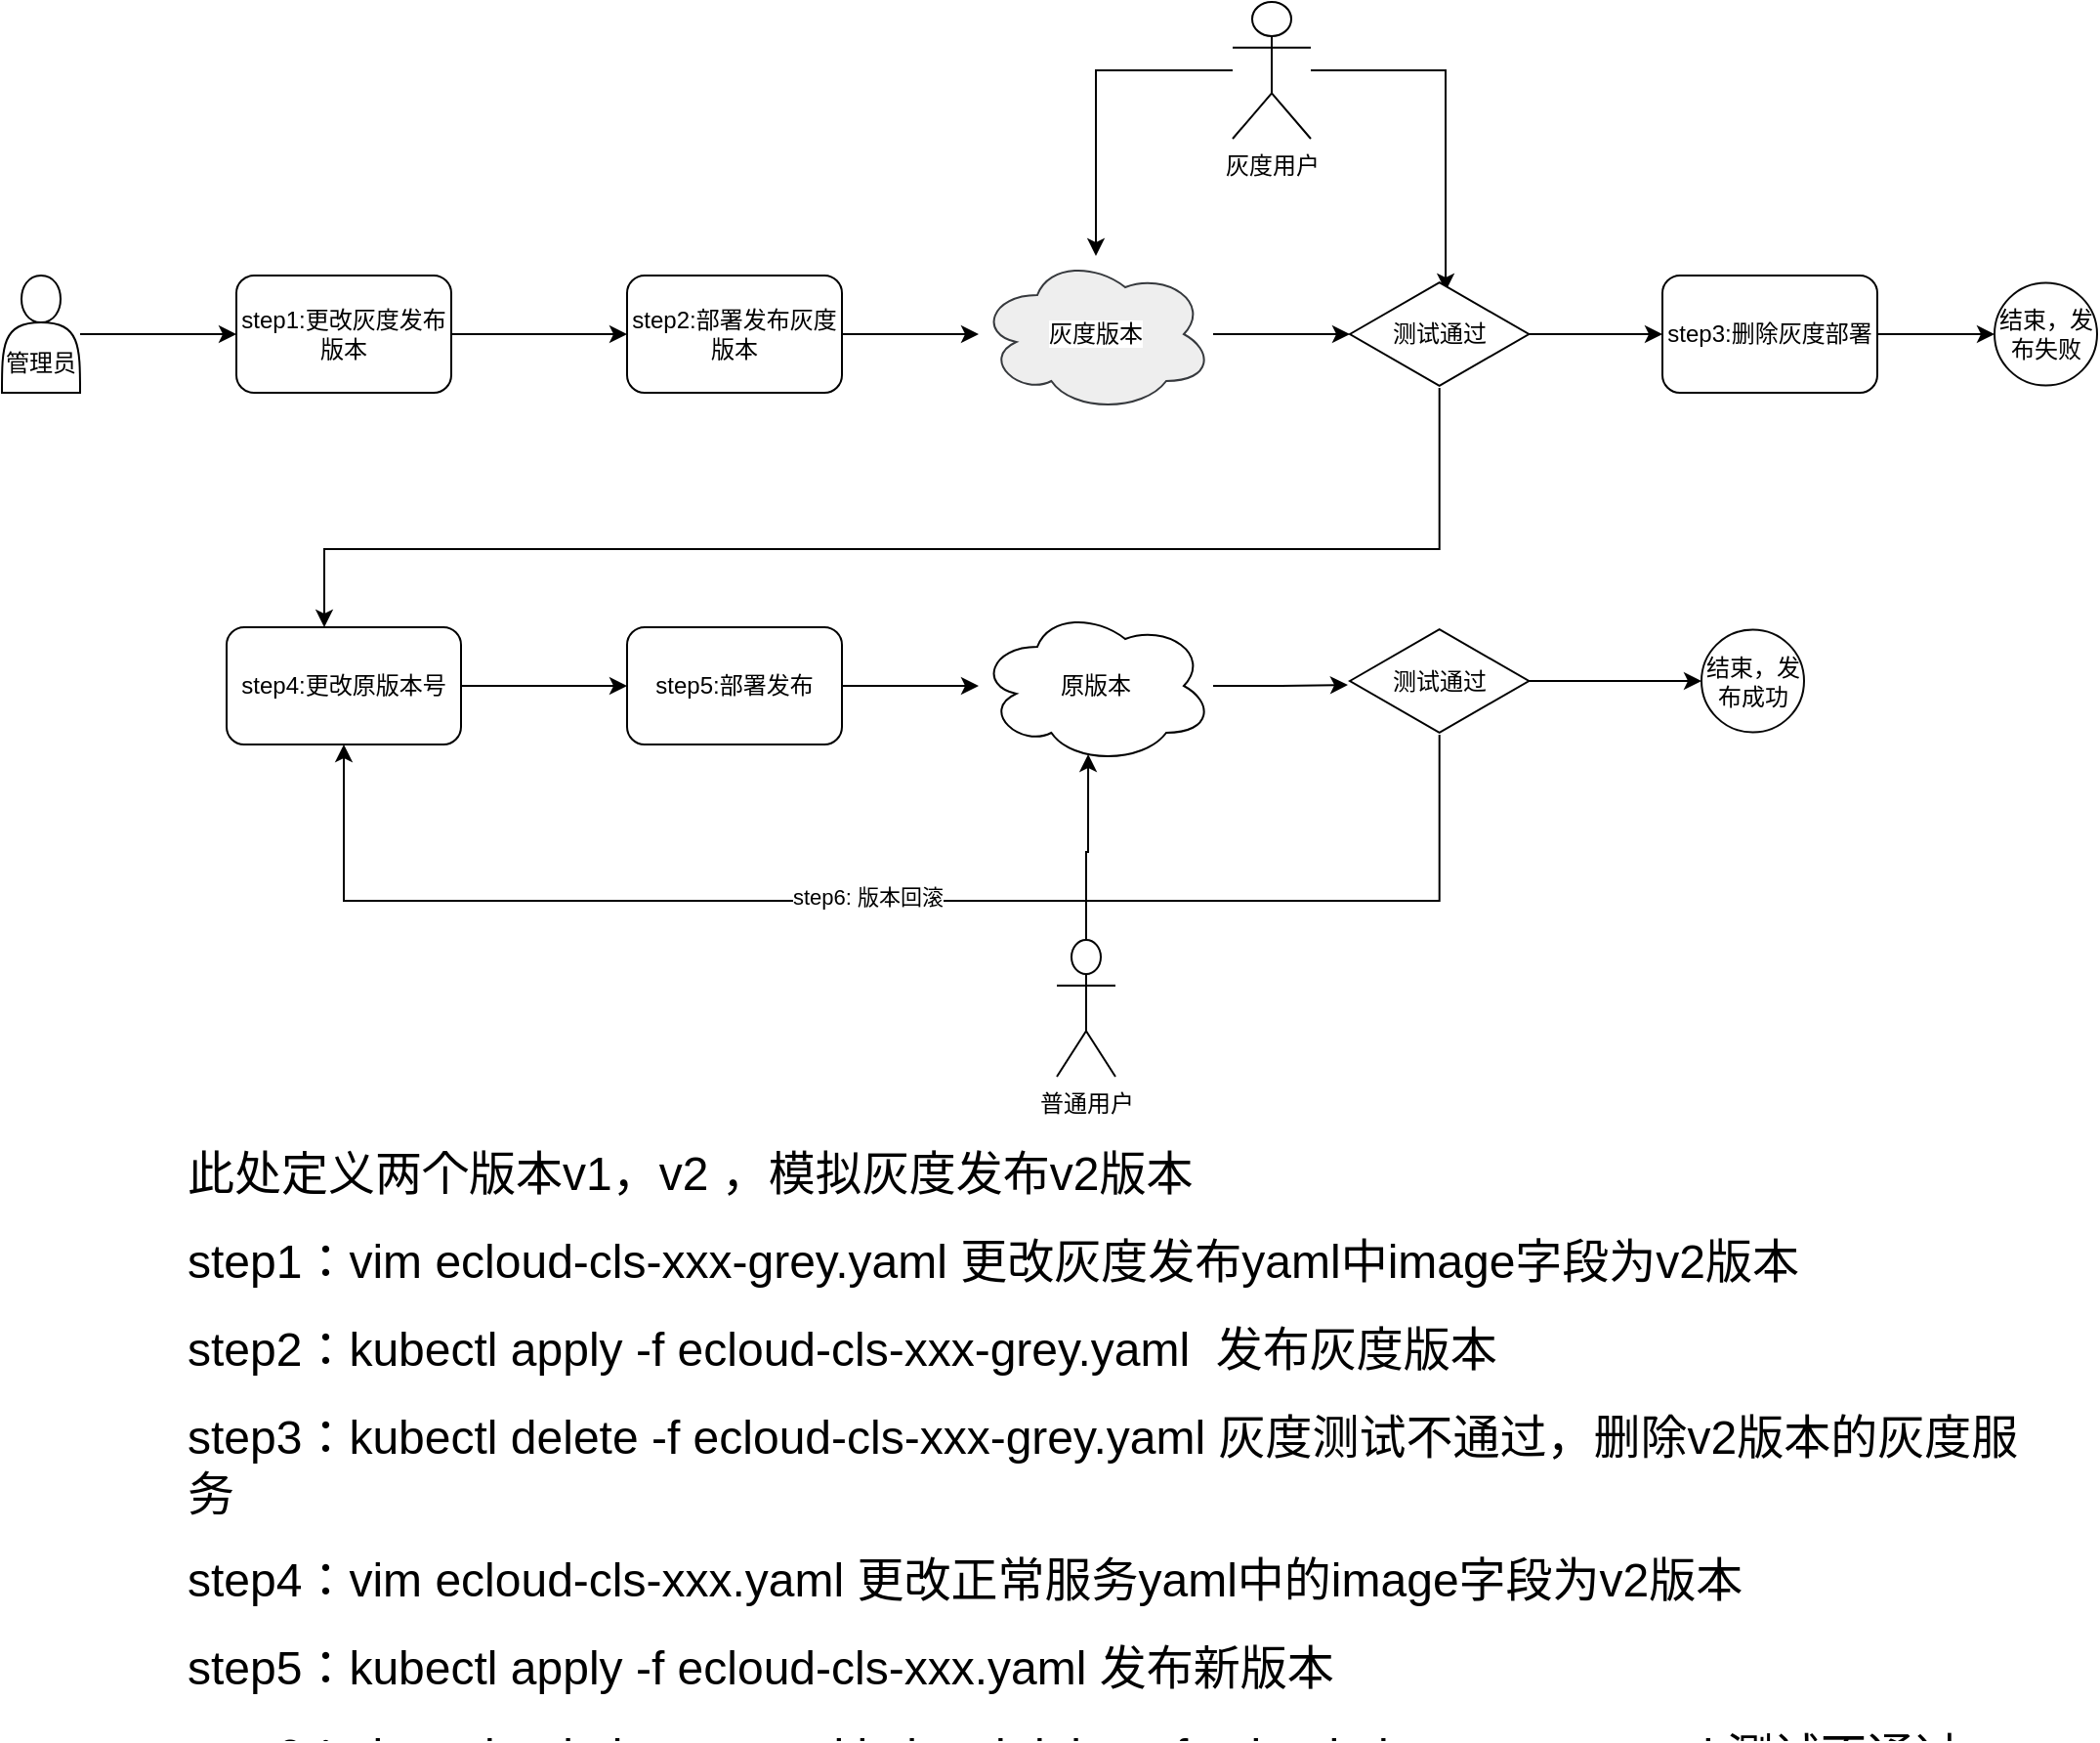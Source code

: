<mxfile version="15.2.9" type="github">
  <diagram id="ugMrJ2SwBn2UvXni3Bcu" name="第 1 页">
    <mxGraphModel dx="1422" dy="839" grid="1" gridSize="10" guides="1" tooltips="1" connect="1" arrows="1" fold="1" page="1" pageScale="1" pageWidth="4681" pageHeight="3300" math="0" shadow="0">
      <root>
        <mxCell id="0" />
        <mxCell id="1" parent="0" />
        <mxCell id="7SeQbiUmD9JgyTHyvXim-3" style="edgeStyle=orthogonalEdgeStyle;rounded=0;orthogonalLoop=1;jettySize=auto;html=1;" edge="1" parent="1" source="7SeQbiUmD9JgyTHyvXim-2" target="7SeQbiUmD9JgyTHyvXim-4">
          <mxGeometry relative="1" as="geometry">
            <mxPoint x="350" y="640" as="targetPoint" />
          </mxGeometry>
        </mxCell>
        <mxCell id="7SeQbiUmD9JgyTHyvXim-2" value="&lt;br&gt;&lt;br&gt;管理员" style="shape=actor;whiteSpace=wrap;html=1;" vertex="1" parent="1">
          <mxGeometry x="200" y="610" width="40" height="60" as="geometry" />
        </mxCell>
        <mxCell id="7SeQbiUmD9JgyTHyvXim-5" style="edgeStyle=orthogonalEdgeStyle;rounded=0;orthogonalLoop=1;jettySize=auto;html=1;" edge="1" parent="1" source="7SeQbiUmD9JgyTHyvXim-4" target="7SeQbiUmD9JgyTHyvXim-6">
          <mxGeometry relative="1" as="geometry">
            <mxPoint x="520" y="640" as="targetPoint" />
          </mxGeometry>
        </mxCell>
        <mxCell id="7SeQbiUmD9JgyTHyvXim-4" value="step1:更改灰度发布版本" style="rounded=1;whiteSpace=wrap;html=1;" vertex="1" parent="1">
          <mxGeometry x="320" y="610" width="110" height="60" as="geometry" />
        </mxCell>
        <mxCell id="7SeQbiUmD9JgyTHyvXim-8" style="edgeStyle=orthogonalEdgeStyle;rounded=0;orthogonalLoop=1;jettySize=auto;html=1;" edge="1" parent="1" source="7SeQbiUmD9JgyTHyvXim-6" target="7SeQbiUmD9JgyTHyvXim-9">
          <mxGeometry relative="1" as="geometry">
            <mxPoint x="750" y="640" as="targetPoint" />
          </mxGeometry>
        </mxCell>
        <mxCell id="7SeQbiUmD9JgyTHyvXim-6" value="step2:部署发布灰度版本" style="rounded=1;whiteSpace=wrap;html=1;" vertex="1" parent="1">
          <mxGeometry x="520" y="610" width="110" height="60" as="geometry" />
        </mxCell>
        <mxCell id="7SeQbiUmD9JgyTHyvXim-14" style="edgeStyle=orthogonalEdgeStyle;rounded=0;orthogonalLoop=1;jettySize=auto;html=1;" edge="1" parent="1" source="7SeQbiUmD9JgyTHyvXim-9" target="7SeQbiUmD9JgyTHyvXim-15">
          <mxGeometry relative="1" as="geometry">
            <mxPoint x="920" y="640" as="targetPoint" />
          </mxGeometry>
        </mxCell>
        <mxCell id="7SeQbiUmD9JgyTHyvXim-9" value="&lt;span style=&quot;background-color: rgb(255 , 255 , 255)&quot;&gt;灰度版本&lt;/span&gt;" style="ellipse;shape=cloud;whiteSpace=wrap;html=1;strokeColor=#36393d;fillColor=#eeeeee;" vertex="1" parent="1">
          <mxGeometry x="700" y="600" width="120" height="80" as="geometry" />
        </mxCell>
        <mxCell id="7SeQbiUmD9JgyTHyvXim-11" value="" style="edgeStyle=orthogonalEdgeStyle;rounded=0;orthogonalLoop=1;jettySize=auto;html=1;" edge="1" parent="1" source="7SeQbiUmD9JgyTHyvXim-10" target="7SeQbiUmD9JgyTHyvXim-9">
          <mxGeometry relative="1" as="geometry" />
        </mxCell>
        <mxCell id="7SeQbiUmD9JgyTHyvXim-44" style="edgeStyle=orthogonalEdgeStyle;rounded=0;orthogonalLoop=1;jettySize=auto;html=1;entryX=0.535;entryY=0.1;entryDx=0;entryDy=0;entryPerimeter=0;" edge="1" parent="1" source="7SeQbiUmD9JgyTHyvXim-10" target="7SeQbiUmD9JgyTHyvXim-15">
          <mxGeometry relative="1" as="geometry" />
        </mxCell>
        <mxCell id="7SeQbiUmD9JgyTHyvXim-10" value="灰度用户" style="shape=umlActor;verticalLabelPosition=bottom;verticalAlign=top;html=1;" vertex="1" parent="1">
          <mxGeometry x="830" y="470" width="40" height="70" as="geometry" />
        </mxCell>
        <mxCell id="7SeQbiUmD9JgyTHyvXim-19" style="edgeStyle=orthogonalEdgeStyle;rounded=0;orthogonalLoop=1;jettySize=auto;html=1;" edge="1" parent="1" source="7SeQbiUmD9JgyTHyvXim-15" target="7SeQbiUmD9JgyTHyvXim-18">
          <mxGeometry relative="1" as="geometry">
            <Array as="points">
              <mxPoint x="936" y="750" />
              <mxPoint x="365" y="750" />
            </Array>
          </mxGeometry>
        </mxCell>
        <mxCell id="7SeQbiUmD9JgyTHyvXim-51" style="edgeStyle=orthogonalEdgeStyle;rounded=0;orthogonalLoop=1;jettySize=auto;html=1;" edge="1" parent="1" source="7SeQbiUmD9JgyTHyvXim-15" target="7SeQbiUmD9JgyTHyvXim-50">
          <mxGeometry relative="1" as="geometry" />
        </mxCell>
        <mxCell id="7SeQbiUmD9JgyTHyvXim-15" value="测试通过" style="html=1;whiteSpace=wrap;aspect=fixed;shape=isoRectangle;" vertex="1" parent="1">
          <mxGeometry x="890" y="612.5" width="91.67" height="55" as="geometry" />
        </mxCell>
        <mxCell id="7SeQbiUmD9JgyTHyvXim-20" style="edgeStyle=orthogonalEdgeStyle;rounded=0;orthogonalLoop=1;jettySize=auto;html=1;" edge="1" parent="1" source="7SeQbiUmD9JgyTHyvXim-18" target="7SeQbiUmD9JgyTHyvXim-21">
          <mxGeometry relative="1" as="geometry">
            <mxPoint x="520" y="820" as="targetPoint" />
          </mxGeometry>
        </mxCell>
        <mxCell id="7SeQbiUmD9JgyTHyvXim-18" value="step4:更改原版本号" style="rounded=1;whiteSpace=wrap;html=1;" vertex="1" parent="1">
          <mxGeometry x="315" y="790" width="120" height="60" as="geometry" />
        </mxCell>
        <mxCell id="7SeQbiUmD9JgyTHyvXim-23" value="" style="edgeStyle=orthogonalEdgeStyle;rounded=0;orthogonalLoop=1;jettySize=auto;html=1;" edge="1" parent="1" source="7SeQbiUmD9JgyTHyvXim-21" target="7SeQbiUmD9JgyTHyvXim-24">
          <mxGeometry relative="1" as="geometry">
            <mxPoint x="730" y="820" as="targetPoint" />
          </mxGeometry>
        </mxCell>
        <mxCell id="7SeQbiUmD9JgyTHyvXim-21" value="step5:部署发布" style="rounded=1;whiteSpace=wrap;html=1;" vertex="1" parent="1">
          <mxGeometry x="520" y="790" width="110" height="60" as="geometry" />
        </mxCell>
        <mxCell id="7SeQbiUmD9JgyTHyvXim-26" style="edgeStyle=orthogonalEdgeStyle;rounded=0;orthogonalLoop=1;jettySize=auto;html=1;entryX=-0.011;entryY=0.536;entryDx=0;entryDy=0;entryPerimeter=0;" edge="1" parent="1" source="7SeQbiUmD9JgyTHyvXim-24" target="7SeQbiUmD9JgyTHyvXim-25">
          <mxGeometry relative="1" as="geometry">
            <mxPoint x="1020" y="820" as="targetPoint" />
          </mxGeometry>
        </mxCell>
        <mxCell id="7SeQbiUmD9JgyTHyvXim-24" value="原版本" style="ellipse;shape=cloud;whiteSpace=wrap;html=1;" vertex="1" parent="1">
          <mxGeometry x="700" y="780" width="120" height="80" as="geometry" />
        </mxCell>
        <mxCell id="7SeQbiUmD9JgyTHyvXim-28" style="edgeStyle=orthogonalEdgeStyle;rounded=0;orthogonalLoop=1;jettySize=auto;html=1;entryX=0;entryY=0.5;entryDx=0;entryDy=0;" edge="1" parent="1" source="7SeQbiUmD9JgyTHyvXim-25" target="7SeQbiUmD9JgyTHyvXim-30">
          <mxGeometry relative="1" as="geometry">
            <mxPoint x="1110" y="818" as="targetPoint" />
          </mxGeometry>
        </mxCell>
        <mxCell id="7SeQbiUmD9JgyTHyvXim-31" style="edgeStyle=orthogonalEdgeStyle;rounded=0;orthogonalLoop=1;jettySize=auto;html=1;entryX=0.5;entryY=1;entryDx=0;entryDy=0;" edge="1" parent="1" source="7SeQbiUmD9JgyTHyvXim-25" target="7SeQbiUmD9JgyTHyvXim-18">
          <mxGeometry relative="1" as="geometry">
            <Array as="points">
              <mxPoint x="936" y="930" />
              <mxPoint x="375" y="930" />
            </Array>
          </mxGeometry>
        </mxCell>
        <mxCell id="7SeQbiUmD9JgyTHyvXim-33" value="step6:&amp;nbsp;版本回滚" style="edgeLabel;html=1;align=center;verticalAlign=middle;resizable=0;points=[];" vertex="1" connectable="0" parent="7SeQbiUmD9JgyTHyvXim-31">
          <mxGeometry x="0.043" y="-2" relative="1" as="geometry">
            <mxPoint as="offset" />
          </mxGeometry>
        </mxCell>
        <mxCell id="7SeQbiUmD9JgyTHyvXim-25" value="测试通过" style="html=1;whiteSpace=wrap;aspect=fixed;shape=isoRectangle;" vertex="1" parent="1">
          <mxGeometry x="890" y="790" width="91.67" height="55" as="geometry" />
        </mxCell>
        <mxCell id="7SeQbiUmD9JgyTHyvXim-30" value="结束，发布成功" style="ellipse;whiteSpace=wrap;html=1;aspect=fixed;strokeColor=#080808;" vertex="1" parent="1">
          <mxGeometry x="1070" y="791.25" width="52.5" height="52.5" as="geometry" />
        </mxCell>
        <mxCell id="7SeQbiUmD9JgyTHyvXim-36" style="edgeStyle=orthogonalEdgeStyle;rounded=0;orthogonalLoop=1;jettySize=auto;html=1;exitX=0.5;exitY=0;exitDx=0;exitDy=0;exitPerimeter=0;entryX=0.467;entryY=0.938;entryDx=0;entryDy=0;entryPerimeter=0;" edge="1" parent="1" source="7SeQbiUmD9JgyTHyvXim-35" target="7SeQbiUmD9JgyTHyvXim-24">
          <mxGeometry relative="1" as="geometry" />
        </mxCell>
        <mxCell id="7SeQbiUmD9JgyTHyvXim-35" value="普通用户" style="shape=umlActor;verticalLabelPosition=bottom;verticalAlign=top;html=1;" vertex="1" parent="1">
          <mxGeometry x="740" y="950" width="30" height="70" as="geometry" />
        </mxCell>
        <mxCell id="7SeQbiUmD9JgyTHyvXim-47" value="结束，发布失败" style="ellipse;whiteSpace=wrap;html=1;aspect=fixed;strokeColor=#080808;" vertex="1" parent="1">
          <mxGeometry x="1220" y="613.75" width="52.5" height="52.5" as="geometry" />
        </mxCell>
        <mxCell id="7SeQbiUmD9JgyTHyvXim-52" style="edgeStyle=orthogonalEdgeStyle;rounded=0;orthogonalLoop=1;jettySize=auto;html=1;entryX=0;entryY=0.5;entryDx=0;entryDy=0;" edge="1" parent="1" source="7SeQbiUmD9JgyTHyvXim-50" target="7SeQbiUmD9JgyTHyvXim-47">
          <mxGeometry relative="1" as="geometry" />
        </mxCell>
        <mxCell id="7SeQbiUmD9JgyTHyvXim-50" value="step3:删除灰度部署" style="rounded=1;whiteSpace=wrap;html=1;" vertex="1" parent="1">
          <mxGeometry x="1050" y="610" width="110" height="60" as="geometry" />
        </mxCell>
        <mxCell id="7SeQbiUmD9JgyTHyvXim-54" value="&lt;h1&gt;&lt;span style=&quot;font-weight: normal&quot;&gt;&lt;font style=&quot;font-size: 24px&quot;&gt;此处定义两个版本v1，v2 ，模拟灰度发布v2版本&lt;/font&gt;&lt;/span&gt;&lt;/h1&gt;&lt;h1&gt;&lt;span style=&quot;font-weight: normal&quot;&gt;&lt;font style=&quot;font-size: 24px&quot;&gt;step1：vim ecloud-cls-xxx-grey.yaml 更改灰度发布yaml中image字段为v2版本&lt;/font&gt;&lt;/span&gt;&lt;/h1&gt;&lt;h1&gt;&lt;span style=&quot;font-weight: normal&quot;&gt;&lt;font style=&quot;font-size: 24px&quot;&gt;step2：kubectl apply -f ecloud-cls-xxx-grey.yaml&amp;nbsp; 发布灰度版本&lt;/font&gt;&lt;/span&gt;&lt;/h1&gt;&lt;h1&gt;&lt;span style=&quot;font-weight: normal&quot;&gt;&lt;font style=&quot;font-size: 24px&quot;&gt;step3：kubectl delete -f ecloud-cls-xxx-grey.yaml 灰度测试不通过，删除v2版本的灰度服务&lt;/font&gt;&lt;/span&gt;&lt;/h1&gt;&lt;h1&gt;&lt;span style=&quot;font-weight: normal&quot;&gt;&lt;font style=&quot;font-size: 24px&quot;&gt;step4：vim ecloud-cls-xxx.yaml 更改正常服务yaml中的image字段为v2版本&lt;/font&gt;&lt;/span&gt;&lt;/h1&gt;&lt;h1&gt;&lt;span style=&quot;font-weight: normal&quot;&gt;&lt;font style=&quot;font-size: 24px&quot;&gt;step5：kubectl apply -f ecloud-cls-xxx.yaml 发布新版本&lt;/font&gt;&lt;/span&gt;&lt;/h1&gt;&lt;h1&gt;&lt;span style=&quot;font-weight: normal&quot;&gt;&lt;font style=&quot;font-size: 24px&quot;&gt;step6：vim ecloud-cls-xxx.yaml kubectl delete -f ecloud-cls-xxx-grey.yaml 测试不通过，回滚到v1版本&lt;/font&gt;&lt;/span&gt;&lt;/h1&gt;" style="text;html=1;strokeColor=none;fillColor=none;spacing=5;spacingTop=-20;whiteSpace=wrap;overflow=hidden;rounded=0;" vertex="1" parent="1">
          <mxGeometry x="290" y="1050" width="950" height="310" as="geometry" />
        </mxCell>
      </root>
    </mxGraphModel>
  </diagram>
</mxfile>
